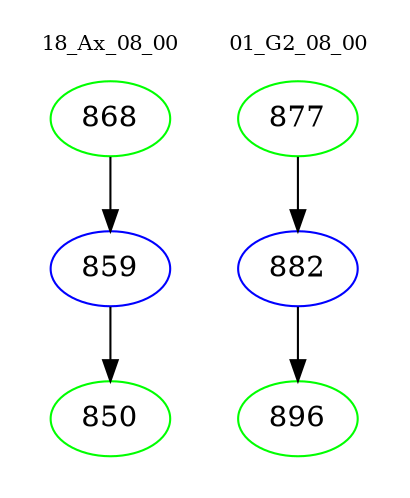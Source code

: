 digraph{
subgraph cluster_0 {
color = white
label = "18_Ax_08_00";
fontsize=10;
T0_868 [label="868", color="green"]
T0_868 -> T0_859 [color="black"]
T0_859 [label="859", color="blue"]
T0_859 -> T0_850 [color="black"]
T0_850 [label="850", color="green"]
}
subgraph cluster_1 {
color = white
label = "01_G2_08_00";
fontsize=10;
T1_877 [label="877", color="green"]
T1_877 -> T1_882 [color="black"]
T1_882 [label="882", color="blue"]
T1_882 -> T1_896 [color="black"]
T1_896 [label="896", color="green"]
}
}

